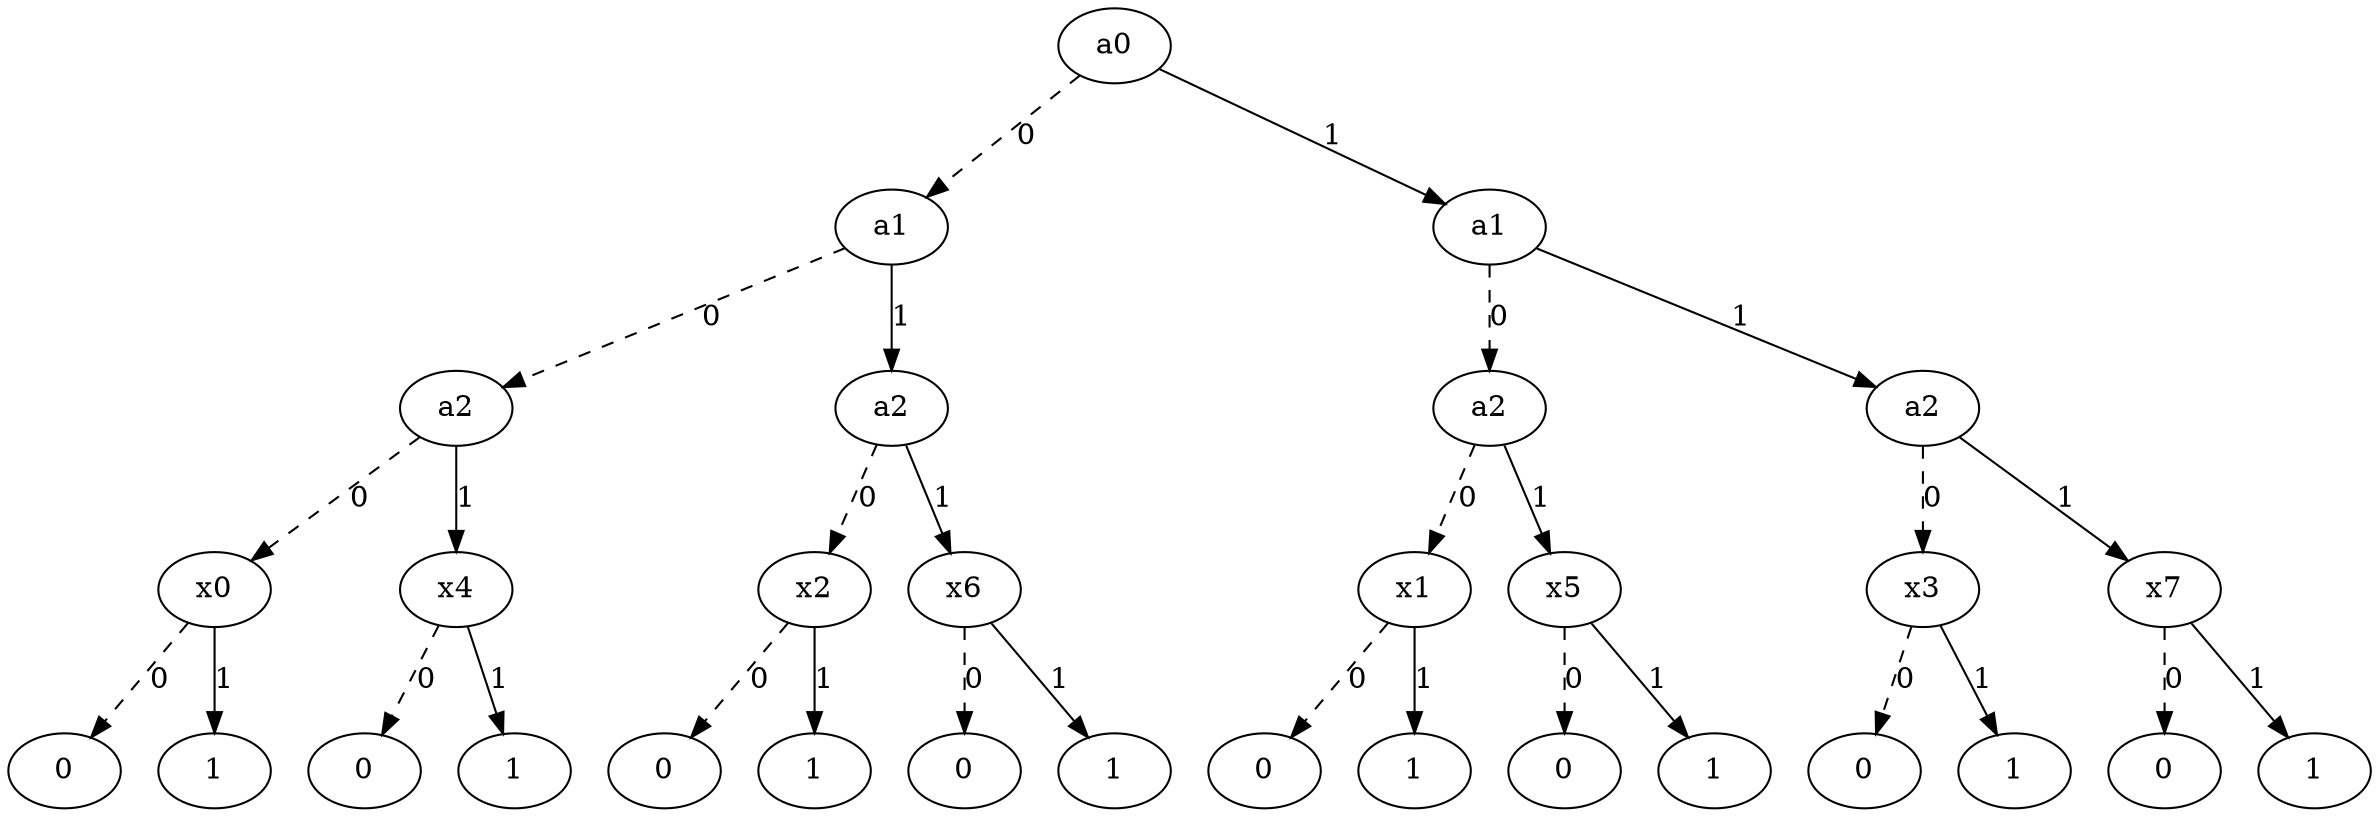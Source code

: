 digraph G {
    a0_0 [label="a0"]
    
    a1_0 [label="a1"]
    a1_1 [label="a1"]
    
    a2_0 [label="a2"]
    a2_1 [label="a2"]
    a2_2 [label="a2"]
    a2_3 [label="a2"]
    
    x0_0 [label="x0"]
    
    x1_0 [label="x1"]

    x2_0 [label="x2"]

    x3_0 [label="x3"]

    x4_0 [label="x4"]

    x5_0 [label="x5"]

    x6_0 [label="x6"]

    x7_0 [label="x7"]
    
    // 0
    n0_0 [label="0"]
    n0_1 [label="0"]
    n0_2 [label="0"]
    n0_3 [label="0"]
    n0_4 [label="0"]
    n0_5 [label="0"]
    n0_6 [label="0"]
    n0_7 [label="0"]

    // 1
    n1_0 [label="1"]
    n1_1 [label="1"]
    n1_2 [label="1"]
    n1_3 [label="1"]
    n1_4 [label="1"]
    n1_5 [label="1"]
    n1_6 [label="1"]
    n1_7 [label="1"]

    // Edges

    a0_0 -> a1_0 [style=dashed, label="0"]
    a0_0 -> a1_1 [style=solid, label="1"]

    a1_0 -> a2_0 [style=dashed, label="0"]
    a1_0 -> a2_1 [style=solid, label="1"]
    a1_1 -> a2_2 [style=dashed, label="0"]
    a1_1 -> a2_3 [style=solid, label="1"]

    a2_0 -> x0_0 [style=dashed, label="0"]
    a2_0 -> x4_0 [style=solid, label="1"]
    a2_1 -> x2_0 [style=dashed, label="0"]
    a2_1 -> x6_0 [style=solid, label="1"]
    a2_2 -> x1_0 [style=dashed, label="0"]
    a2_2 -> x5_0 [style=solid, label="1"]
    a2_3 -> x3_0 [style=dashed, label="0"]
    a2_3 -> x7_0 [style=solid, label="1"]

    x0_0 -> n0_0 [style=dashed, label="0"]
    x0_0 -> n1_0 [style=solid, label="1"]
    x1_0 -> n0_1 [style=dashed, label="0"]
    x1_0 -> n1_1 [style=solid, label="1"]
    x2_0 -> n0_2 [style=dashed, label="0"]
    x2_0 -> n1_2 [style=solid, label="1"]
    x3_0 -> n0_3 [style=dashed, label="0"]
    x3_0 -> n1_3 [style=solid, label="1"]
    x4_0 -> n0_4 [style=dashed, label="0"]
    x4_0 -> n1_4 [style=solid, label="1"]
    x5_0 -> n0_5 [style=dashed, label="0"]
    x5_0 -> n1_5 [style=solid, label="1"]
    x6_0 -> n0_6 [style=dashed, label="0"]
    x6_0 -> n1_6 [style=solid, label="1"]
    x7_0 -> n0_7 [style=dashed, label="0"]
    x7_0 -> n1_7 [style=solid, label="1"]

}


    
